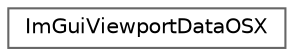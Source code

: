 digraph "类继承关系图"
{
 // LATEX_PDF_SIZE
  bgcolor="transparent";
  edge [fontname=Helvetica,fontsize=10,labelfontname=Helvetica,labelfontsize=10];
  node [fontname=Helvetica,fontsize=10,shape=box,height=0.2,width=0.4];
  rankdir="LR";
  Node0 [id="Node000000",label="ImGuiViewportDataOSX",height=0.2,width=0.4,color="grey40", fillcolor="white", style="filled",URL="$struct_im_gui_viewport_data_o_s_x.html",tooltip=" "];
}
